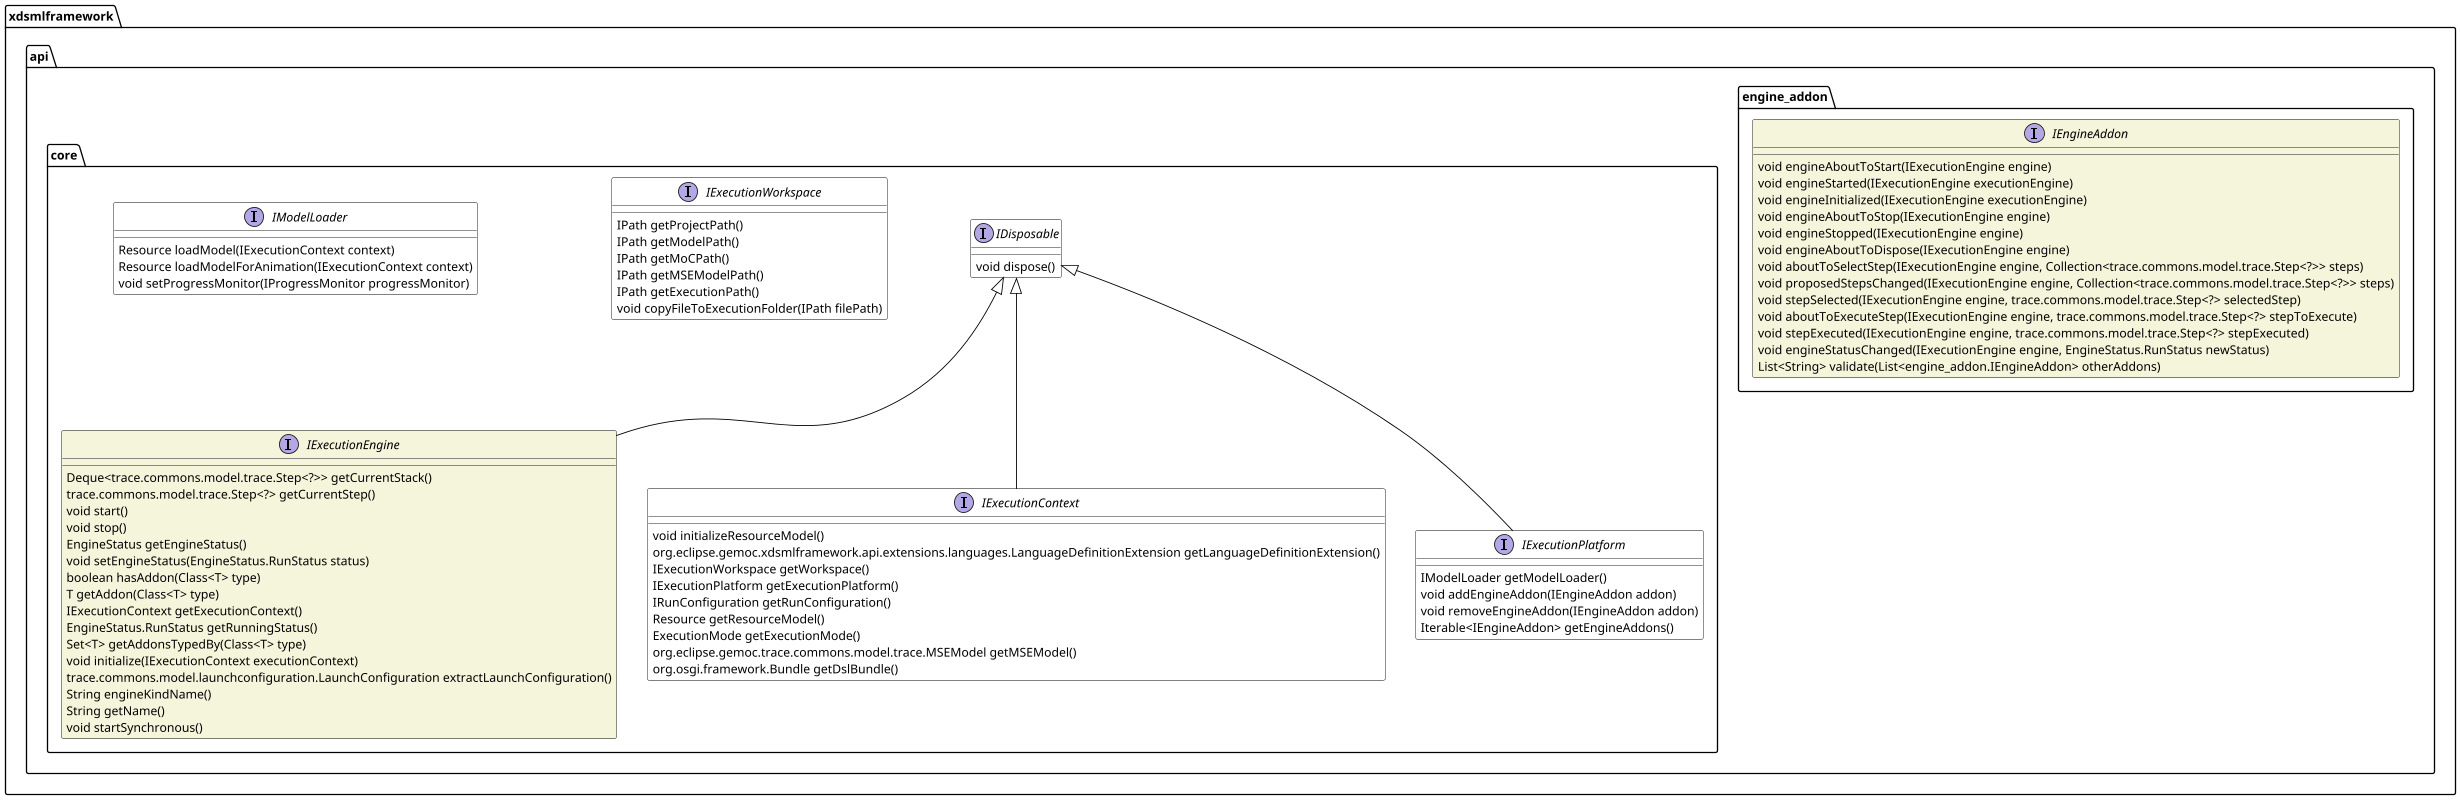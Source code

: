 @startuml
skinparam class {
	BackgroundColor White
	ArrowColor Black
	BorderColor Black
}

scale max 1024 width
scale max 800 height

package xdsmlframework.api.engine_addon {
	interface IEngineAddon #beige {
		void engineAboutToStart(IExecutionEngine engine)
		void engineStarted(IExecutionEngine executionEngine)
		void engineInitialized(IExecutionEngine executionEngine)
		void engineAboutToStop(IExecutionEngine engine)
		void engineStopped(IExecutionEngine engine)
		void engineAboutToDispose(IExecutionEngine engine)
		void aboutToSelectStep(IExecutionEngine engine, Collection<trace.commons.model.trace.Step<?>> steps)
		void proposedStepsChanged(IExecutionEngine engine, Collection<trace.commons.model.trace.Step<?>> steps)
		void stepSelected(IExecutionEngine engine, trace.commons.model.trace.Step<?> selectedStep)
		void aboutToExecuteStep(IExecutionEngine engine, trace.commons.model.trace.Step<?> stepToExecute)
		void stepExecuted(IExecutionEngine engine, trace.commons.model.trace.Step<?> stepExecuted)
		void engineStatusChanged(IExecutionEngine engine, EngineStatus.RunStatus newStatus)
		List<String> validate(List<engine_addon.IEngineAddon> otherAddons)
	}
}

package xdsmlframework.api.core {
	interface IExecutionEngine #beige {
		Deque<trace.commons.model.trace.Step<?>> getCurrentStack()
		trace.commons.model.trace.Step<?> getCurrentStep()
		void start()
		void stop()
		EngineStatus getEngineStatus()
		void setEngineStatus(EngineStatus.RunStatus status)
		boolean hasAddon(Class<T> type)
		T getAddon(Class<T> type)
		IExecutionContext getExecutionContext()
		EngineStatus.RunStatus getRunningStatus()
		Set<T> getAddonsTypedBy(Class<T> type)
		void initialize(IExecutionContext executionContext)
		trace.commons.model.launchconfiguration.LaunchConfiguration extractLaunchConfiguration()
		String engineKindName()
		String getName()
		void startSynchronous()
	}
	interface IExecutionContext {
		void initializeResourceModel()
		org.eclipse.gemoc.xdsmlframework.api.extensions.languages.LanguageDefinitionExtension getLanguageDefinitionExtension()
		IExecutionWorkspace getWorkspace()
		IExecutionPlatform getExecutionPlatform()
		IRunConfiguration getRunConfiguration()
		Resource getResourceModel()
		ExecutionMode getExecutionMode()
		org.eclipse.gemoc.trace.commons.model.trace.MSEModel getMSEModel()
		org.osgi.framework.Bundle getDslBundle()
	}
	interface "IDisposable" as org_eclipse_gemoc_xdsmlframework_api_core_IDisposable {		
		void dispose()
	}
	interface IExecutionWorkspace {
		IPath getProjectPath()
		IPath getModelPath()
		IPath getMoCPath()
		IPath getMSEModelPath()
		IPath getExecutionPath()
		void copyFileToExecutionFolder(IPath filePath)
	}
	interface IExecutionPlatform {
		IModelLoader getModelLoader()
		void addEngineAddon(IEngineAddon addon)
		void removeEngineAddon(IEngineAddon addon)
		Iterable<IEngineAddon> getEngineAddons()
	}
	interface IModelLoader {
		Resource loadModel(IExecutionContext context)
		Resource loadModelForAnimation(IExecutionContext context)
		void setProgressMonitor(IProgressMonitor progressMonitor)
	}
	org_eclipse_gemoc_xdsmlframework_api_core_IDisposable <|-- IExecutionEngine
	org_eclipse_gemoc_xdsmlframework_api_core_IDisposable <|-- IExecutionContext
	org_eclipse_gemoc_xdsmlframework_api_core_IDisposable <|-- IExecutionPlatform
}
@enduml